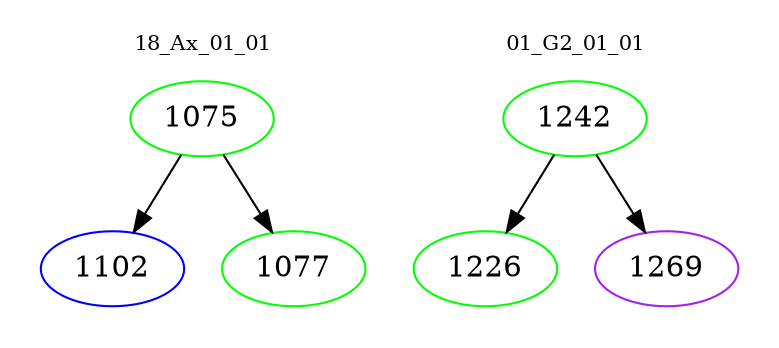 digraph{
subgraph cluster_0 {
color = white
label = "18_Ax_01_01";
fontsize=10;
T0_1075 [label="1075", color="green"]
T0_1075 -> T0_1102 [color="black"]
T0_1102 [label="1102", color="blue"]
T0_1075 -> T0_1077 [color="black"]
T0_1077 [label="1077", color="green"]
}
subgraph cluster_1 {
color = white
label = "01_G2_01_01";
fontsize=10;
T1_1242 [label="1242", color="green"]
T1_1242 -> T1_1226 [color="black"]
T1_1226 [label="1226", color="green"]
T1_1242 -> T1_1269 [color="black"]
T1_1269 [label="1269", color="purple"]
}
}
